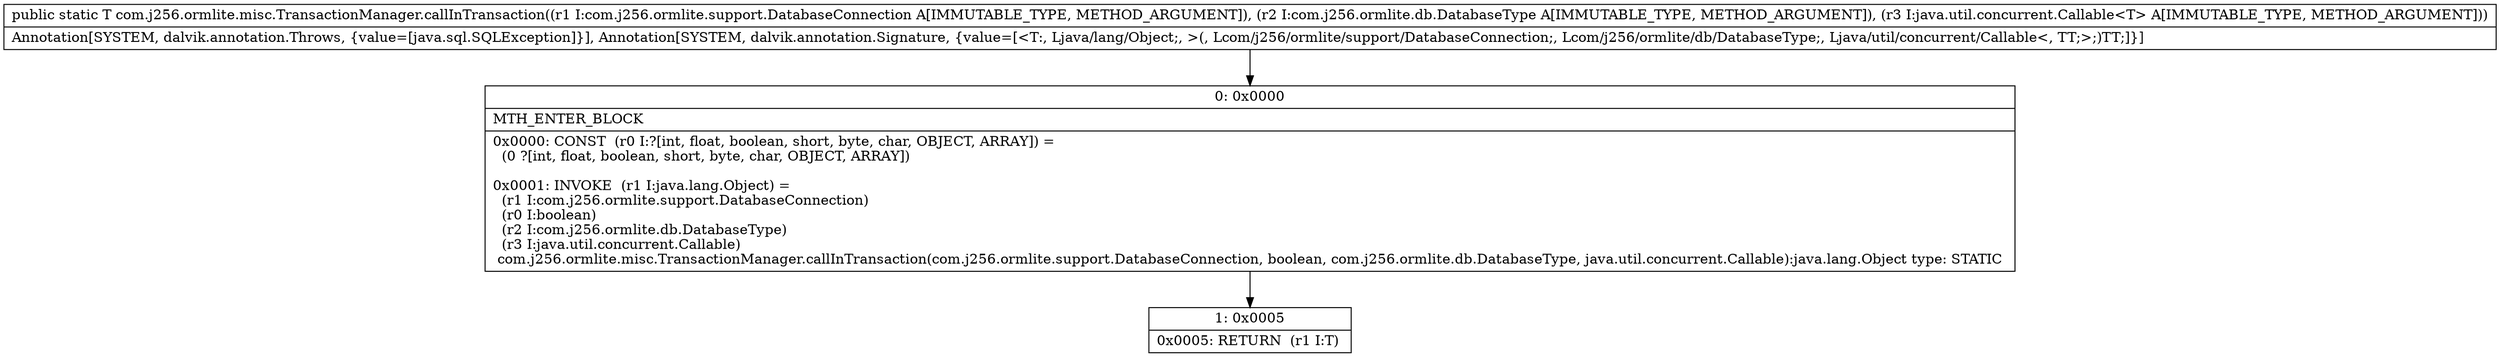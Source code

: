 digraph "CFG forcom.j256.ormlite.misc.TransactionManager.callInTransaction(Lcom\/j256\/ormlite\/support\/DatabaseConnection;Lcom\/j256\/ormlite\/db\/DatabaseType;Ljava\/util\/concurrent\/Callable;)Ljava\/lang\/Object;" {
Node_0 [shape=record,label="{0\:\ 0x0000|MTH_ENTER_BLOCK\l|0x0000: CONST  (r0 I:?[int, float, boolean, short, byte, char, OBJECT, ARRAY]) = \l  (0 ?[int, float, boolean, short, byte, char, OBJECT, ARRAY])\l \l0x0001: INVOKE  (r1 I:java.lang.Object) = \l  (r1 I:com.j256.ormlite.support.DatabaseConnection)\l  (r0 I:boolean)\l  (r2 I:com.j256.ormlite.db.DatabaseType)\l  (r3 I:java.util.concurrent.Callable)\l com.j256.ormlite.misc.TransactionManager.callInTransaction(com.j256.ormlite.support.DatabaseConnection, boolean, com.j256.ormlite.db.DatabaseType, java.util.concurrent.Callable):java.lang.Object type: STATIC \l}"];
Node_1 [shape=record,label="{1\:\ 0x0005|0x0005: RETURN  (r1 I:T) \l}"];
MethodNode[shape=record,label="{public static T com.j256.ormlite.misc.TransactionManager.callInTransaction((r1 I:com.j256.ormlite.support.DatabaseConnection A[IMMUTABLE_TYPE, METHOD_ARGUMENT]), (r2 I:com.j256.ormlite.db.DatabaseType A[IMMUTABLE_TYPE, METHOD_ARGUMENT]), (r3 I:java.util.concurrent.Callable\<T\> A[IMMUTABLE_TYPE, METHOD_ARGUMENT]))  | Annotation[SYSTEM, dalvik.annotation.Throws, \{value=[java.sql.SQLException]\}], Annotation[SYSTEM, dalvik.annotation.Signature, \{value=[\<T:, Ljava\/lang\/Object;, \>(, Lcom\/j256\/ormlite\/support\/DatabaseConnection;, Lcom\/j256\/ormlite\/db\/DatabaseType;, Ljava\/util\/concurrent\/Callable\<, TT;\>;)TT;]\}]\l}"];
MethodNode -> Node_0;
Node_0 -> Node_1;
}


